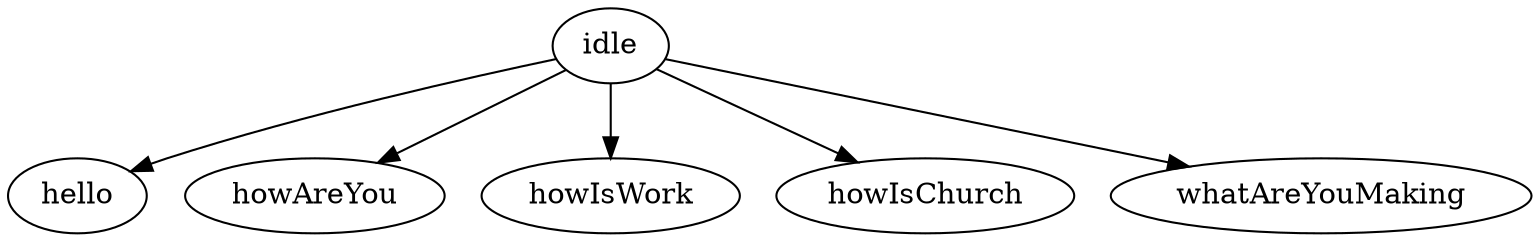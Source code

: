 digraph conversation {
  idle -> hello
  idle -> howAreYou
  idle -> howIsWork
  idle -> howIsChurch
  idle -> whatAreYouMaking
}